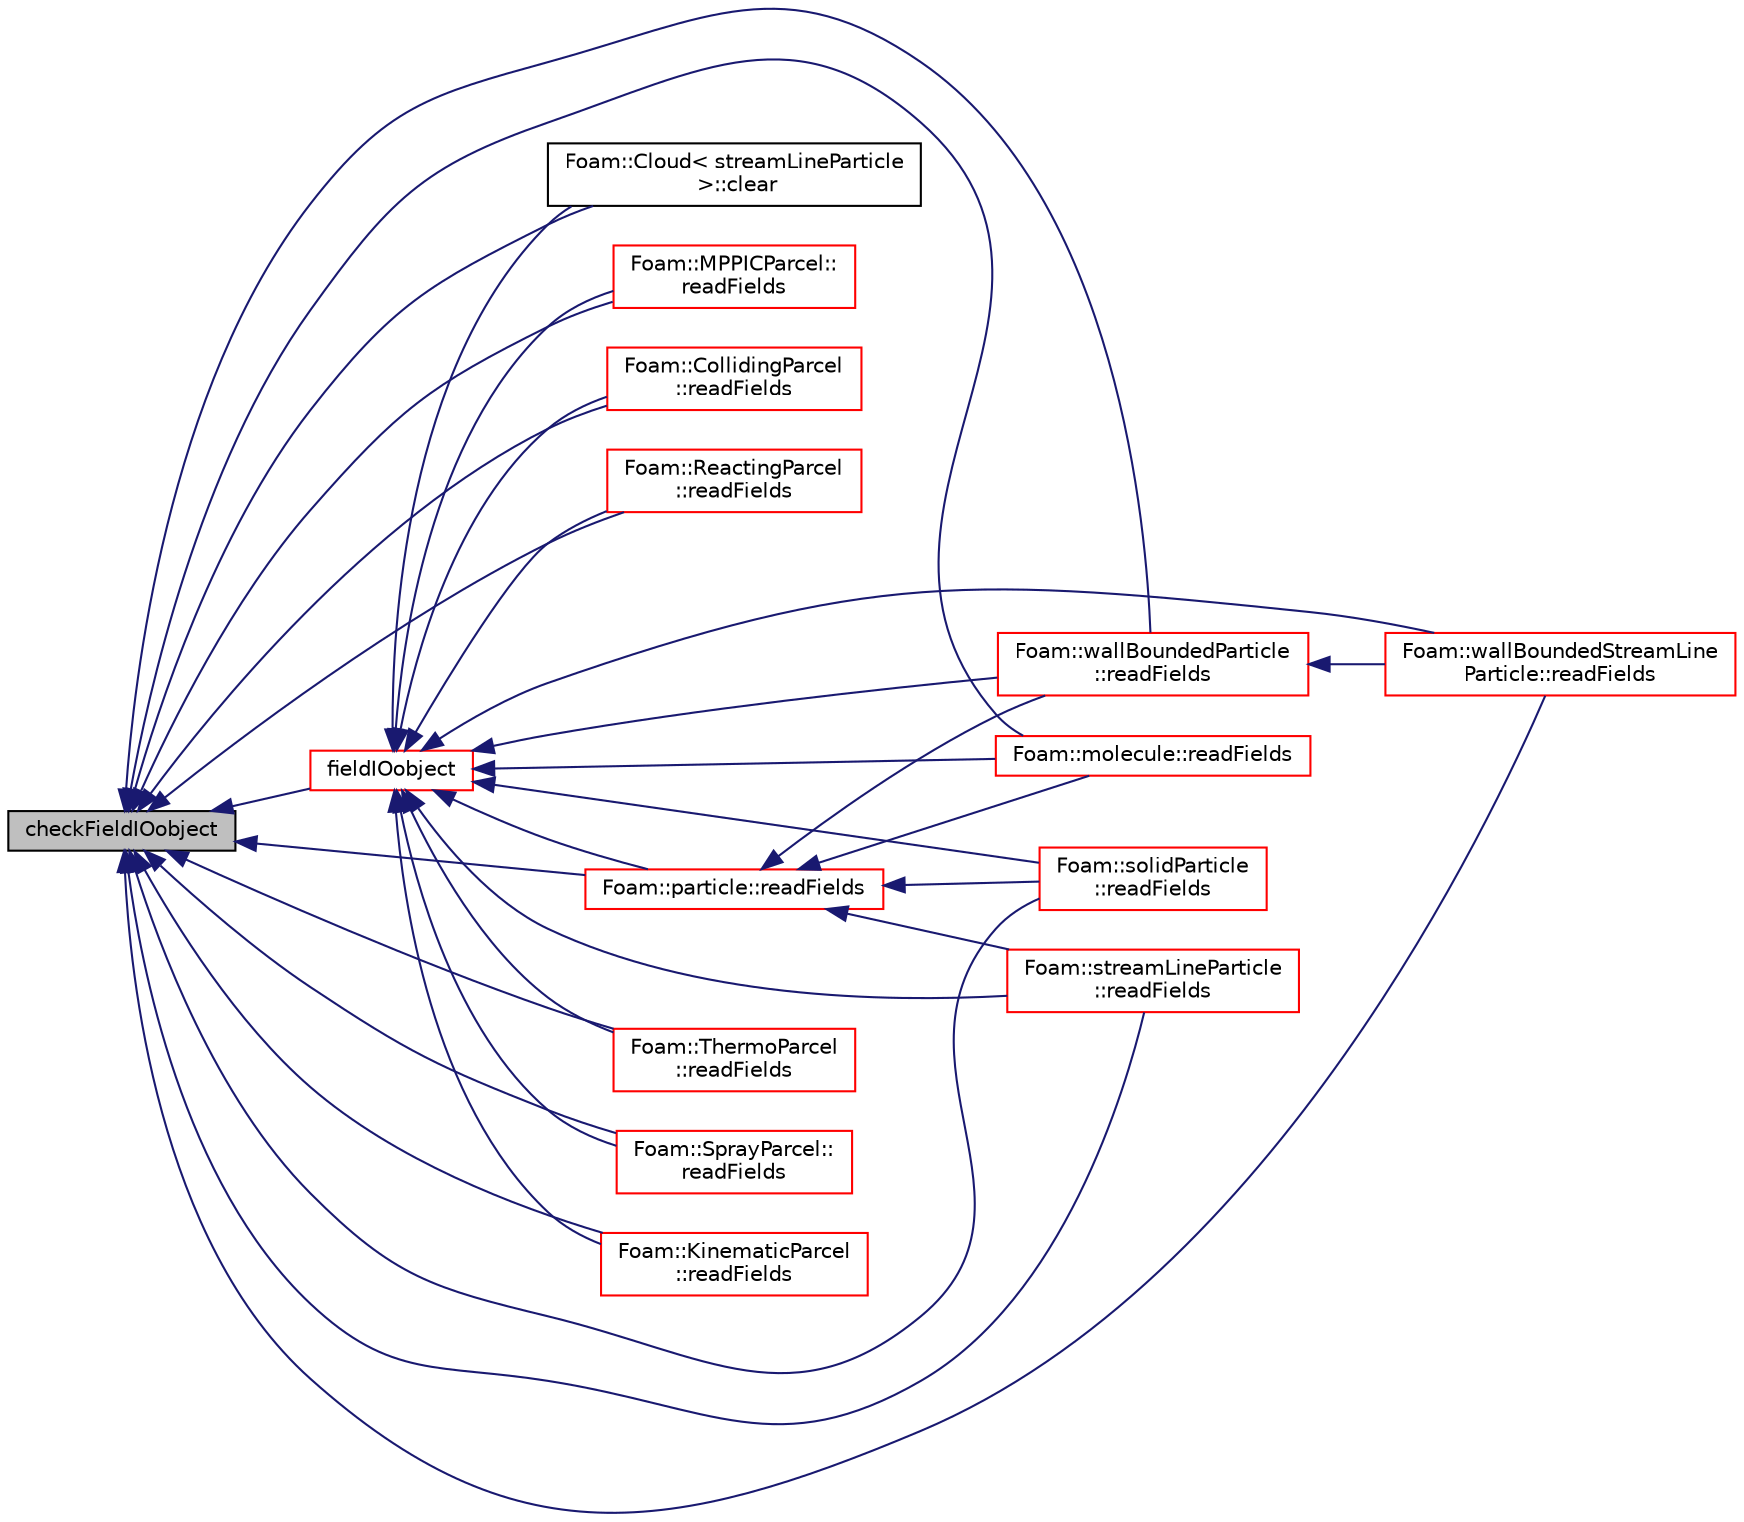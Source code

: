 digraph "checkFieldIOobject"
{
  bgcolor="transparent";
  edge [fontname="Helvetica",fontsize="10",labelfontname="Helvetica",labelfontsize="10"];
  node [fontname="Helvetica",fontsize="10",shape=record];
  rankdir="LR";
  Node1 [label="checkFieldIOobject",height=0.2,width=0.4,color="black", fillcolor="grey75", style="filled", fontcolor="black"];
  Node1 -> Node2 [dir="back",color="midnightblue",fontsize="10",style="solid",fontname="Helvetica"];
  Node2 [label="Foam::Cloud\< streamLineParticle\l \>::clear",height=0.2,width=0.4,color="black",URL="$a00282.html#ac8bb3912a3ce86b15842e79d0b421204"];
  Node1 -> Node3 [dir="back",color="midnightblue",fontsize="10",style="solid",fontname="Helvetica"];
  Node3 [label="fieldIOobject",height=0.2,width=0.4,color="red",URL="$a00282.html#aeff14efb16617f98e54d9c0c0ac06a37",tooltip="Helper to construct IOobject for field and current time. "];
  Node3 -> Node2 [dir="back",color="midnightblue",fontsize="10",style="solid",fontname="Helvetica"];
  Node3 -> Node4 [dir="back",color="midnightblue",fontsize="10",style="solid",fontname="Helvetica"];
  Node4 [label="Foam::wallBoundedStreamLine\lParticle::readFields",height=0.2,width=0.4,color="red",URL="$a02830.html#ae1b5d2c10ca3d41e997a390d1dca1853",tooltip="Read. "];
  Node3 -> Node5 [dir="back",color="midnightblue",fontsize="10",style="solid",fontname="Helvetica"];
  Node5 [label="Foam::solidParticle\l::readFields",height=0.2,width=0.4,color="red",URL="$a02373.html#ac7cf0a4e59ebca835e0e428904eecb41"];
  Node3 -> Node6 [dir="back",color="midnightblue",fontsize="10",style="solid",fontname="Helvetica"];
  Node6 [label="Foam::MPPICParcel::\lreadFields",height=0.2,width=0.4,color="red",URL="$a01540.html#ae1118a08fed2fe58c47d9142f0f131af",tooltip="Read. "];
  Node3 -> Node7 [dir="back",color="midnightblue",fontsize="10",style="solid",fontname="Helvetica"];
  Node7 [label="Foam::streamLineParticle\l::readFields",height=0.2,width=0.4,color="red",URL="$a02456.html#a6dcd4895ca674d477a9117e63ea82691",tooltip="Read. "];
  Node3 -> Node8 [dir="back",color="midnightblue",fontsize="10",style="solid",fontname="Helvetica"];
  Node8 [label="Foam::CollidingParcel\l::readFields",height=0.2,width=0.4,color="red",URL="$a00316.html#ae1118a08fed2fe58c47d9142f0f131af",tooltip="Read. "];
  Node3 -> Node9 [dir="back",color="midnightblue",fontsize="10",style="solid",fontname="Helvetica"];
  Node9 [label="Foam::wallBoundedParticle\l::readFields",height=0.2,width=0.4,color="red",URL="$a02828.html#aeb3ed2213b2b23bf4544856579583441",tooltip="Read. "];
  Node9 -> Node4 [dir="back",color="midnightblue",fontsize="10",style="solid",fontname="Helvetica"];
  Node3 -> Node10 [dir="back",color="midnightblue",fontsize="10",style="solid",fontname="Helvetica"];
  Node10 [label="Foam::molecule::readFields",height=0.2,width=0.4,color="red",URL="$a01521.html#acb3924c097c11bf0acea90e570b814d0"];
  Node3 -> Node11 [dir="back",color="midnightblue",fontsize="10",style="solid",fontname="Helvetica"];
  Node11 [label="Foam::ReactingParcel\l::readFields",height=0.2,width=0.4,color="red",URL="$a02092.html#aef842d059922eaaa167c7b8c37378e17",tooltip="Read. "];
  Node3 -> Node12 [dir="back",color="midnightblue",fontsize="10",style="solid",fontname="Helvetica"];
  Node12 [label="Foam::ThermoParcel\l::readFields",height=0.2,width=0.4,color="red",URL="$a02596.html#ae1118a08fed2fe58c47d9142f0f131af",tooltip="Read. "];
  Node3 -> Node13 [dir="back",color="midnightblue",fontsize="10",style="solid",fontname="Helvetica"];
  Node13 [label="Foam::SprayParcel::\lreadFields",height=0.2,width=0.4,color="red",URL="$a02411.html#aef842d059922eaaa167c7b8c37378e17",tooltip="Read. "];
  Node3 -> Node14 [dir="back",color="midnightblue",fontsize="10",style="solid",fontname="Helvetica"];
  Node14 [label="Foam::particle::readFields",height=0.2,width=0.4,color="red",URL="$a01775.html#ae1118a08fed2fe58c47d9142f0f131af",tooltip="Read the fields associated with the owner cloud. "];
  Node14 -> Node10 [dir="back",color="midnightblue",fontsize="10",style="solid",fontname="Helvetica"];
  Node14 -> Node5 [dir="back",color="midnightblue",fontsize="10",style="solid",fontname="Helvetica"];
  Node14 -> Node7 [dir="back",color="midnightblue",fontsize="10",style="solid",fontname="Helvetica"];
  Node14 -> Node9 [dir="back",color="midnightblue",fontsize="10",style="solid",fontname="Helvetica"];
  Node3 -> Node15 [dir="back",color="midnightblue",fontsize="10",style="solid",fontname="Helvetica"];
  Node15 [label="Foam::KinematicParcel\l::readFields",height=0.2,width=0.4,color="red",URL="$a01233.html#ae1118a08fed2fe58c47d9142f0f131af",tooltip="Read. "];
  Node1 -> Node4 [dir="back",color="midnightblue",fontsize="10",style="solid",fontname="Helvetica"];
  Node1 -> Node5 [dir="back",color="midnightblue",fontsize="10",style="solid",fontname="Helvetica"];
  Node1 -> Node6 [dir="back",color="midnightblue",fontsize="10",style="solid",fontname="Helvetica"];
  Node1 -> Node7 [dir="back",color="midnightblue",fontsize="10",style="solid",fontname="Helvetica"];
  Node1 -> Node8 [dir="back",color="midnightblue",fontsize="10",style="solid",fontname="Helvetica"];
  Node1 -> Node9 [dir="back",color="midnightblue",fontsize="10",style="solid",fontname="Helvetica"];
  Node1 -> Node10 [dir="back",color="midnightblue",fontsize="10",style="solid",fontname="Helvetica"];
  Node1 -> Node11 [dir="back",color="midnightblue",fontsize="10",style="solid",fontname="Helvetica"];
  Node1 -> Node12 [dir="back",color="midnightblue",fontsize="10",style="solid",fontname="Helvetica"];
  Node1 -> Node13 [dir="back",color="midnightblue",fontsize="10",style="solid",fontname="Helvetica"];
  Node1 -> Node14 [dir="back",color="midnightblue",fontsize="10",style="solid",fontname="Helvetica"];
  Node1 -> Node15 [dir="back",color="midnightblue",fontsize="10",style="solid",fontname="Helvetica"];
}
